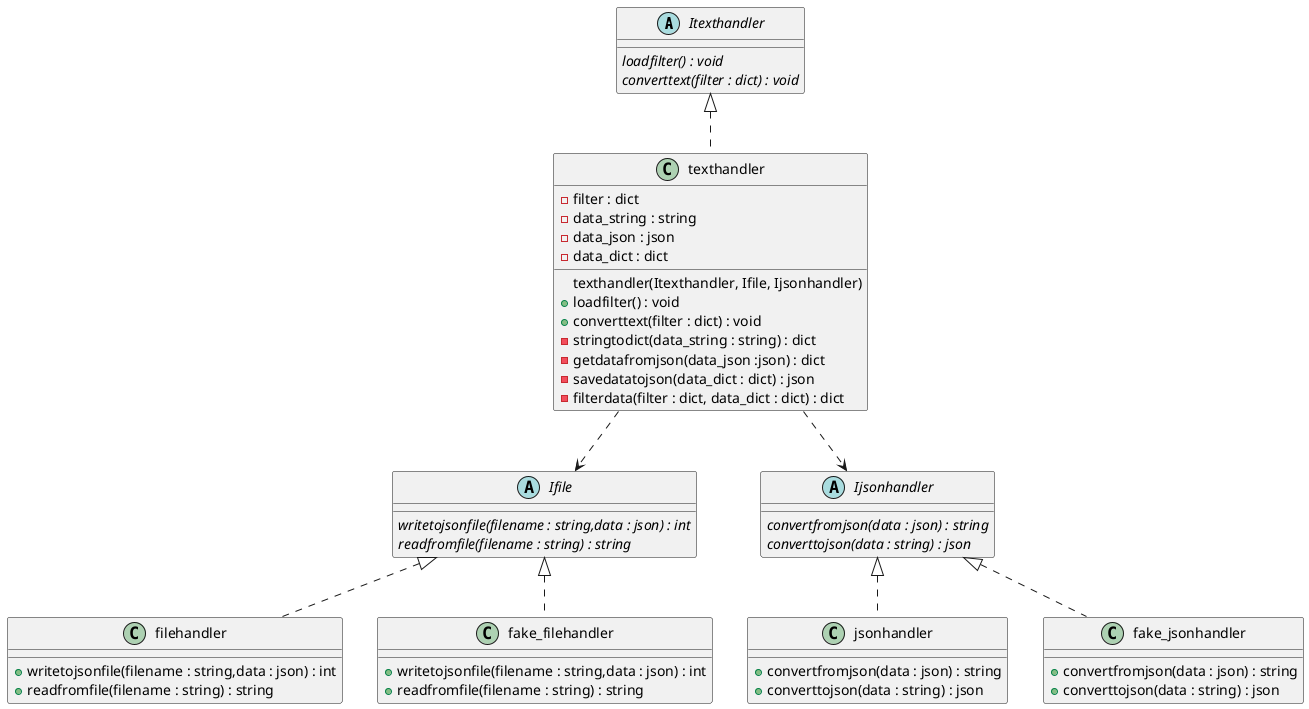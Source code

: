 @startuml

abstract class Itexthandler {
'variables


'function
    {abstract} loadfilter() : void
    {abstract} converttext(filter : dict) : void
}

abstract class Ifile {
'variables


'function
    {abstract} writetojsonfile(filename : string,data : json) : int
    {abstract} readfromfile(filename : string) : string
}

abstract class Ijsonhandler {
'variables


'function
    {abstract} convertfromjson(data : json) : string
    {abstract} converttojson(data : string) : json

}


class texthandler implements Itexthandler {
'variables
    - filter : dict
    - data_string : string
    - data_json : json
    - data_dict : dict

'function
      texthandler(Itexthandler, Ifile, Ijsonhandler)
    + loadfilter() : void
    + converttext(filter : dict) : void
    - stringtodict(data_string : string) : dict
    - getdatafromjson(data_json :json) : dict
    - savedatatojson(data_dict : dict) : json
    - filterdata(filter : dict, data_dict : dict) : dict
}

class filehandler implements Ifile {
'variables


'function
    + writetojsonfile(filename : string,data : json) : int
    + readfromfile(filename : string) : string
}
class fake_filehandler implements Ifile {
'variables


'function
    + writetojsonfile(filename : string,data : json) : int
    + readfromfile(filename : string) : string
}


class jsonhandler implements Ijsonhandler {
'variables


'function
    + convertfromjson(data : json) : string
    + converttojson(data : string) : json
}
class fake_jsonhandler implements Ijsonhandler {
'variables


'function
    + convertfromjson(data : json) : string
    + converttojson(data : string) : json
}

texthandler..> Ifile
texthandler ..> Ijsonhandler

@enduml